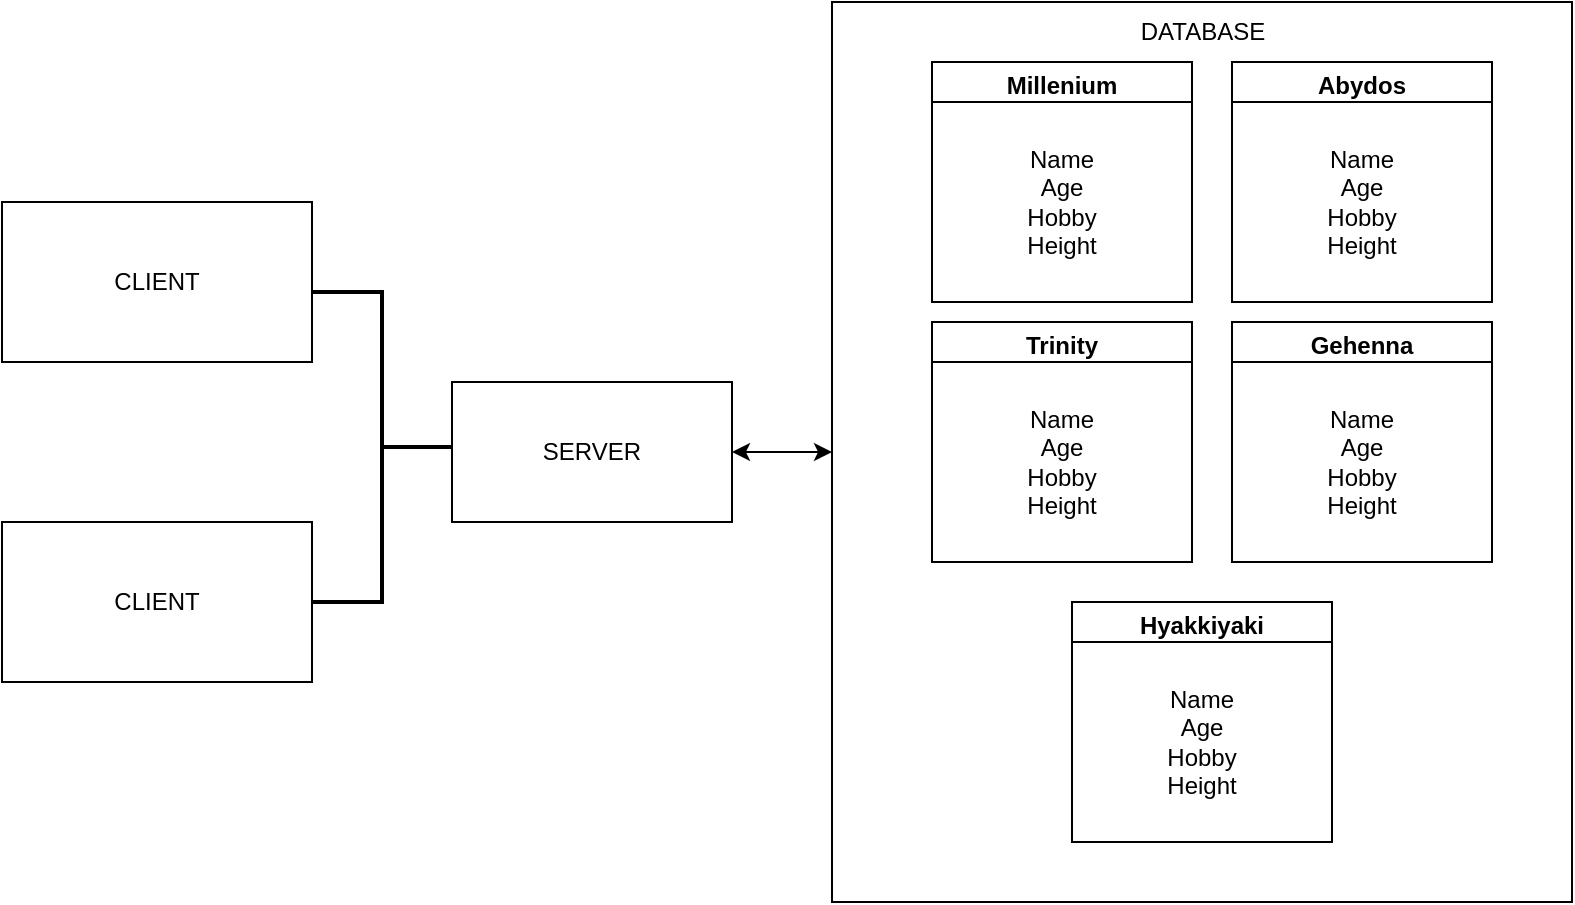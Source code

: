 <mxfile version="22.1.18" type="github">
  <diagram name="Halaman-1" id="QPpMDwBcFROnhNc-f7Ft">
    <mxGraphModel dx="1293" dy="515" grid="1" gridSize="10" guides="1" tooltips="1" connect="1" arrows="1" fold="1" page="1" pageScale="1" pageWidth="827" pageHeight="1169" math="0" shadow="0">
      <root>
        <mxCell id="0" />
        <mxCell id="1" parent="0" />
        <mxCell id="dhPqWDCNTZKx-jIeY8L6-37" value="" style="rounded=0;whiteSpace=wrap;html=1;" vertex="1" parent="1">
          <mxGeometry x="430" y="20" width="370" height="450" as="geometry" />
        </mxCell>
        <mxCell id="dhPqWDCNTZKx-jIeY8L6-4" value="Abydos" style="swimlane;whiteSpace=wrap;html=1;" vertex="1" parent="1">
          <mxGeometry x="630" y="50" width="130" height="120" as="geometry" />
        </mxCell>
        <mxCell id="dhPqWDCNTZKx-jIeY8L6-5" value="Name&lt;br&gt;Age&lt;br&gt;Hobby&lt;br&gt;Height" style="rounded=0;whiteSpace=wrap;html=1;align=center;" vertex="1" parent="dhPqWDCNTZKx-jIeY8L6-4">
          <mxGeometry y="20" width="130" height="100" as="geometry" />
        </mxCell>
        <mxCell id="dhPqWDCNTZKx-jIeY8L6-6" value="CLIENT" style="rounded=0;whiteSpace=wrap;html=1;" vertex="1" parent="1">
          <mxGeometry x="15" y="280" width="155" height="80" as="geometry" />
        </mxCell>
        <mxCell id="dhPqWDCNTZKx-jIeY8L6-7" value="Gehenna" style="swimlane;whiteSpace=wrap;html=1;" vertex="1" parent="1">
          <mxGeometry x="630" y="180" width="130" height="120" as="geometry" />
        </mxCell>
        <mxCell id="dhPqWDCNTZKx-jIeY8L6-8" value="Name&lt;br&gt;Age&lt;br&gt;Hobby&lt;br&gt;Height" style="rounded=0;whiteSpace=wrap;html=1;align=center;" vertex="1" parent="dhPqWDCNTZKx-jIeY8L6-7">
          <mxGeometry y="20" width="130" height="100" as="geometry" />
        </mxCell>
        <mxCell id="dhPqWDCNTZKx-jIeY8L6-11" value="Millenium" style="swimlane;whiteSpace=wrap;html=1;" vertex="1" parent="1">
          <mxGeometry x="480" y="50" width="130" height="120" as="geometry" />
        </mxCell>
        <mxCell id="dhPqWDCNTZKx-jIeY8L6-12" value="Name&lt;br&gt;Age&lt;br&gt;Hobby&lt;br&gt;Height" style="rounded=0;whiteSpace=wrap;html=1;align=center;" vertex="1" parent="dhPqWDCNTZKx-jIeY8L6-11">
          <mxGeometry y="20" width="130" height="100" as="geometry" />
        </mxCell>
        <mxCell id="dhPqWDCNTZKx-jIeY8L6-13" value="Hyakkiyaki" style="swimlane;whiteSpace=wrap;html=1;" vertex="1" parent="1">
          <mxGeometry x="550" y="320" width="130" height="120" as="geometry" />
        </mxCell>
        <mxCell id="dhPqWDCNTZKx-jIeY8L6-14" value="Name&lt;br&gt;Age&lt;br&gt;Hobby&lt;br&gt;Height" style="rounded=0;whiteSpace=wrap;html=1;align=center;" vertex="1" parent="dhPqWDCNTZKx-jIeY8L6-13">
          <mxGeometry y="20" width="130" height="100" as="geometry" />
        </mxCell>
        <mxCell id="dhPqWDCNTZKx-jIeY8L6-17" value="Trinity" style="swimlane;whiteSpace=wrap;html=1;" vertex="1" parent="1">
          <mxGeometry x="480" y="180" width="130" height="120" as="geometry" />
        </mxCell>
        <mxCell id="dhPqWDCNTZKx-jIeY8L6-10" value="Name&lt;br&gt;Age&lt;br&gt;Hobby&lt;br&gt;Height" style="rounded=0;whiteSpace=wrap;html=1;align=center;" vertex="1" parent="dhPqWDCNTZKx-jIeY8L6-17">
          <mxGeometry y="20" width="130" height="100" as="geometry" />
        </mxCell>
        <mxCell id="dhPqWDCNTZKx-jIeY8L6-38" value="DATABASE" style="text;html=1;align=center;verticalAlign=middle;resizable=0;points=[];autosize=1;strokeColor=none;fillColor=none;" vertex="1" parent="1">
          <mxGeometry x="570" y="20" width="90" height="30" as="geometry" />
        </mxCell>
        <mxCell id="dhPqWDCNTZKx-jIeY8L6-39" value="SERVER" style="rounded=0;whiteSpace=wrap;html=1;" vertex="1" parent="1">
          <mxGeometry x="240" y="210" width="140" height="70" as="geometry" />
        </mxCell>
        <mxCell id="dhPqWDCNTZKx-jIeY8L6-41" value="CLIENT" style="rounded=0;whiteSpace=wrap;html=1;" vertex="1" parent="1">
          <mxGeometry x="15" y="120" width="155" height="80" as="geometry" />
        </mxCell>
        <mxCell id="dhPqWDCNTZKx-jIeY8L6-42" value="" style="strokeWidth=2;html=1;shape=mxgraph.flowchart.annotation_2;align=left;labelPosition=right;pointerEvents=1;rotation=-180;" vertex="1" parent="1">
          <mxGeometry x="170" y="165" width="70" height="155" as="geometry" />
        </mxCell>
        <mxCell id="dhPqWDCNTZKx-jIeY8L6-46" value="" style="endArrow=classic;startArrow=classic;html=1;rounded=0;exitX=1;exitY=0.5;exitDx=0;exitDy=0;entryX=0;entryY=0.5;entryDx=0;entryDy=0;" edge="1" parent="1" source="dhPqWDCNTZKx-jIeY8L6-39" target="dhPqWDCNTZKx-jIeY8L6-37">
          <mxGeometry width="50" height="50" relative="1" as="geometry">
            <mxPoint x="480" y="280" as="sourcePoint" />
            <mxPoint x="530" y="230" as="targetPoint" />
          </mxGeometry>
        </mxCell>
      </root>
    </mxGraphModel>
  </diagram>
</mxfile>
